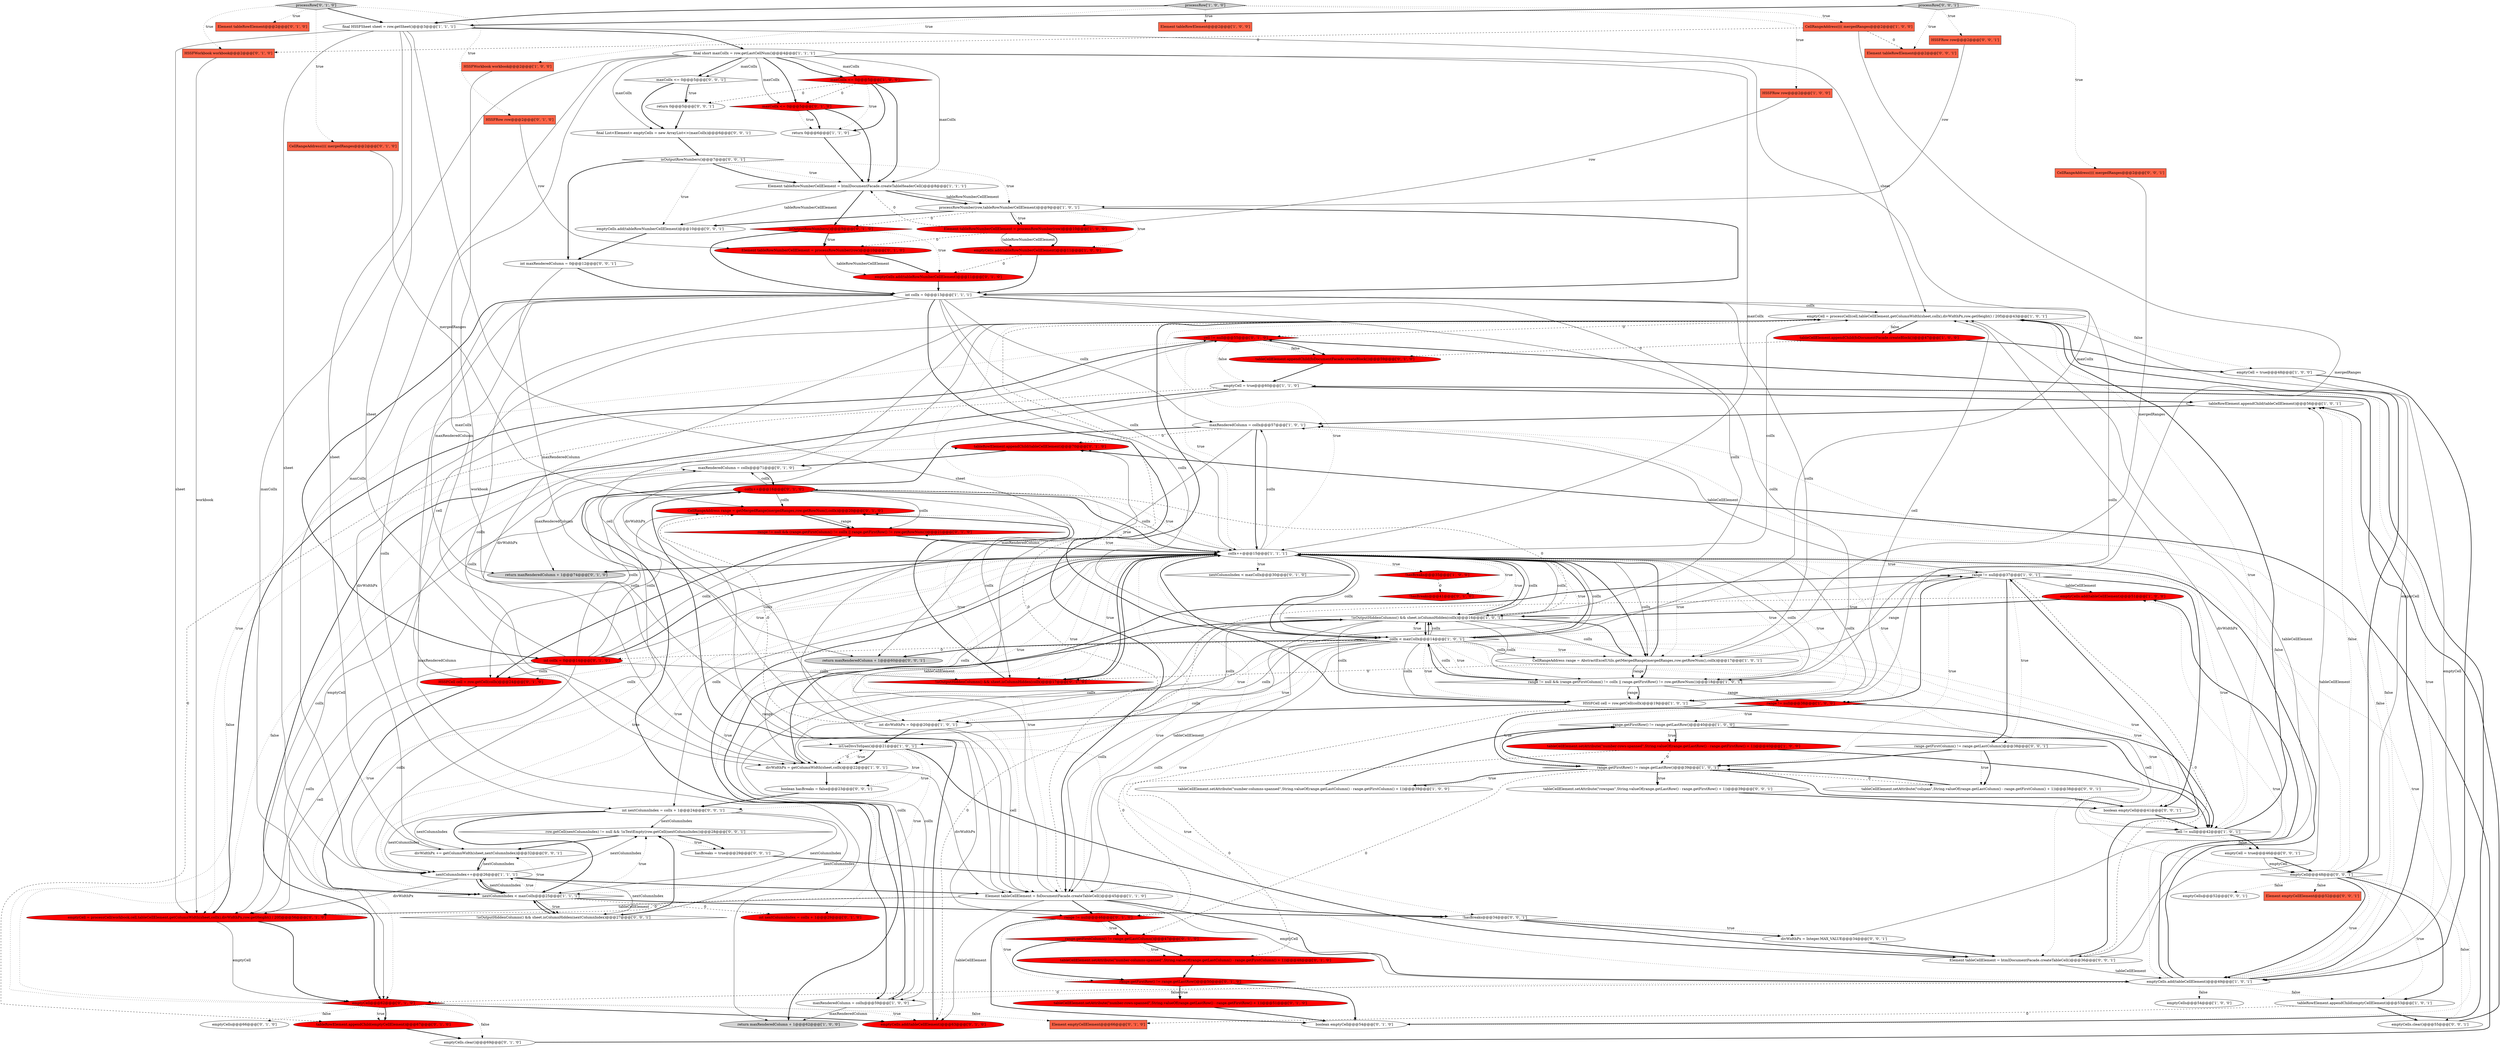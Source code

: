 digraph {
27 [style = filled, label = "return 0@@@6@@@['1', '1', '0']", fillcolor = white, shape = ellipse image = "AAA0AAABBB1BBB"];
33 [style = filled, label = "final short maxColIx = row.getLastCellNum()@@@4@@@['1', '1', '1']", fillcolor = white, shape = ellipse image = "AAA0AAABBB1BBB"];
81 [style = filled, label = "cell != null@@@55@@@['0', '1', '0']", fillcolor = red, shape = diamond image = "AAA1AAABBB2BBB"];
99 [style = filled, label = "tableCellElement.setAttribute(\"rowspan\",String.valueOf(range.getLastRow() - range.getFirstRow() + 1))@@@39@@@['0', '0', '1']", fillcolor = white, shape = ellipse image = "AAA0AAABBB3BBB"];
0 [style = filled, label = "emptyCell = processCell(cell,tableCellElement,getColumnWidth(sheet,colIx),divWidthPx,row.getHeight() / 20f)@@@43@@@['1', '0', '1']", fillcolor = white, shape = ellipse image = "AAA0AAABBB1BBB"];
20 [style = filled, label = "isUseDivsToSpan()@@@21@@@['1', '0', '1']", fillcolor = white, shape = diamond image = "AAA0AAABBB1BBB"];
26 [style = filled, label = "colIx < maxColIx@@@14@@@['1', '0', '1']", fillcolor = white, shape = diamond image = "AAA0AAABBB1BBB"];
31 [style = filled, label = "range.getFirstRow() != range.getLastRow()@@@40@@@['1', '0', '0']", fillcolor = white, shape = diamond image = "AAA0AAABBB1BBB"];
67 [style = filled, label = "range.getFirstRow() != range.getLastRow()@@@50@@@['0', '1', '0']", fillcolor = red, shape = diamond image = "AAA1AAABBB2BBB"];
4 [style = filled, label = "HSSFWorkbook workbook@@@2@@@['1', '0', '0']", fillcolor = tomato, shape = box image = "AAA0AAABBB1BBB"];
15 [style = filled, label = "HSSFRow row@@@2@@@['1', '0', '0']", fillcolor = tomato, shape = box image = "AAA0AAABBB1BBB"];
69 [style = filled, label = "range != null@@@46@@@['0', '1', '0']", fillcolor = red, shape = diamond image = "AAA1AAABBB2BBB"];
75 [style = filled, label = "boolean emptyCell@@@54@@@['0', '1', '0']", fillcolor = white, shape = ellipse image = "AAA0AAABBB2BBB"];
5 [style = filled, label = "emptyCells.add(tableCellElement)@@@49@@@['1', '0', '1']", fillcolor = white, shape = ellipse image = "AAA0AAABBB1BBB"];
52 [style = filled, label = "CellRangeAddress range = getMergedRange(mergedRanges,row.getRowNum(),colIx)@@@20@@@['0', '1', '0']", fillcolor = red, shape = ellipse image = "AAA1AAABBB2BBB"];
70 [style = filled, label = "tableCellElement.appendChild(foDocumentFacade.createBlock())@@@59@@@['0', '1', '0']", fillcolor = red, shape = ellipse image = "AAA1AAABBB2BBB"];
96 [style = filled, label = "row.getCell(nextColumnIndex) != null && !isTextEmpty(row.getCell(nextColumnIndex))@@@28@@@['0', '0', '1']", fillcolor = white, shape = diamond image = "AAA0AAABBB3BBB"];
94 [style = filled, label = "isOutputRowNumbers()@@@7@@@['0', '0', '1']", fillcolor = white, shape = diamond image = "AAA0AAABBB3BBB"];
110 [style = filled, label = "divWidthPx = Integer.MAX_VALUE@@@34@@@['0', '0', '1']", fillcolor = white, shape = ellipse image = "AAA0AAABBB3BBB"];
44 [style = filled, label = "tableCellElement.setAttribute(\"number-rows-spanned\",String.valueOf(range.getLastRow() - range.getFirstRow() + 1))@@@40@@@['1', '0', '0']", fillcolor = red, shape = ellipse image = "AAA1AAABBB1BBB"];
61 [style = filled, label = "maxRenderedColumn = colIx@@@71@@@['0', '1', '0']", fillcolor = white, shape = ellipse image = "AAA0AAABBB2BBB"];
84 [style = filled, label = "processRow['0', '0', '1']", fillcolor = lightgray, shape = diamond image = "AAA0AAABBB3BBB"];
74 [style = filled, label = "range.getFirstColumn() != range.getLastColumn()@@@47@@@['0', '1', '0']", fillcolor = red, shape = diamond image = "AAA1AAABBB2BBB"];
72 [style = filled, label = "tableRowElement.appendChild(tableCellElement)@@@70@@@['0', '1', '0']", fillcolor = red, shape = ellipse image = "AAA1AAABBB2BBB"];
42 [style = filled, label = "return maxRenderedColumn + 1@@@62@@@['1', '0', '0']", fillcolor = lightgray, shape = ellipse image = "AAA0AAABBB1BBB"];
12 [style = filled, label = "!hasBreaks@@@35@@@['1', '0', '0']", fillcolor = red, shape = diamond image = "AAA1AAABBB1BBB"];
40 [style = filled, label = "maxColIx <= 0@@@5@@@['1', '0', '0']", fillcolor = red, shape = diamond image = "AAA1AAABBB1BBB"];
100 [style = filled, label = "HSSFRow row@@@2@@@['0', '0', '1']", fillcolor = tomato, shape = box image = "AAA0AAABBB3BBB"];
10 [style = filled, label = "processRow['1', '0', '0']", fillcolor = lightgray, shape = diamond image = "AAA0AAABBB1BBB"];
109 [style = filled, label = "int nextColumnIndex = colIx + 1@@@24@@@['0', '0', '1']", fillcolor = white, shape = ellipse image = "AAA0AAABBB3BBB"];
58 [style = filled, label = "isOutputRowNumbers()@@@9@@@['0', '1', '0']", fillcolor = red, shape = diamond image = "AAA1AAABBB2BBB"];
36 [style = filled, label = "maxRenderedColumn = colIx@@@57@@@['1', '0', '1']", fillcolor = white, shape = ellipse image = "AAA0AAABBB1BBB"];
82 [style = filled, label = "hasBreaks = true@@@29@@@['0', '0', '1']", fillcolor = white, shape = ellipse image = "AAA0AAABBB3BBB"];
2 [style = filled, label = "HSSFCell cell = row.getCell(colIx)@@@19@@@['1', '0', '1']", fillcolor = white, shape = ellipse image = "AAA0AAABBB1BBB"];
63 [style = filled, label = "CellRangeAddress(((( mergedRanges@@@2@@@['0', '1', '0']", fillcolor = tomato, shape = box image = "AAA0AAABBB2BBB"];
3 [style = filled, label = "CellRangeAddress range = AbstractExcelUtils.getMergedRange(mergedRanges,row.getRowNum(),colIx)@@@17@@@['1', '0', '1']", fillcolor = white, shape = ellipse image = "AAA0AAABBB1BBB"];
29 [style = filled, label = "tableCellElement.setAttribute(\"number-columns-spanned\",String.valueOf(range.getLastColumn() - range.getFirstColumn() + 1))@@@39@@@['1', '0', '0']", fillcolor = white, shape = ellipse image = "AAA0AAABBB1BBB"];
85 [style = filled, label = "range.getFirstColumn() != range.getLastColumn()@@@38@@@['0', '0', '1']", fillcolor = white, shape = diamond image = "AAA0AAABBB3BBB"];
77 [style = filled, label = "HSSFWorkbook workbook@@@2@@@['0', '1', '0']", fillcolor = tomato, shape = box image = "AAA1AAABBB2BBB"];
80 [style = filled, label = "emptyCells.add(tableCellElement)@@@63@@@['0', '1', '0']", fillcolor = red, shape = ellipse image = "AAA1AAABBB2BBB"];
48 [style = filled, label = "tableCellElement.setAttribute(\"number-rows-spanned\",String.valueOf(range.getLastRow() - range.getFirstRow() + 1))@@@51@@@['0', '1', '0']", fillcolor = red, shape = ellipse image = "AAA1AAABBB2BBB"];
89 [style = filled, label = "!isOutputHiddenColumns() && sheet.isColumnHidden(nextColumnIndex)@@@27@@@['0', '0', '1']", fillcolor = white, shape = diamond image = "AAA0AAABBB3BBB"];
103 [style = filled, label = "emptyCells.add(tableRowNumberCellElement)@@@10@@@['0', '0', '1']", fillcolor = white, shape = ellipse image = "AAA0AAABBB3BBB"];
108 [style = filled, label = "tableCellElement.setAttribute(\"colspan\",String.valueOf(range.getLastColumn() - range.getFirstColumn() + 1))@@@38@@@['0', '0', '1']", fillcolor = white, shape = ellipse image = "AAA0AAABBB3BBB"];
24 [style = filled, label = "CellRangeAddress(((( mergedRanges@@@2@@@['1', '0', '0']", fillcolor = tomato, shape = box image = "AAA1AAABBB1BBB"];
21 [style = filled, label = "tableRowElement.appendChild(tableCellElement)@@@56@@@['1', '0', '1']", fillcolor = white, shape = ellipse image = "AAA0AAABBB1BBB"];
50 [style = filled, label = "tableRowElement.appendChild(emptyCellElement)@@@67@@@['0', '1', '0']", fillcolor = red, shape = ellipse image = "AAA1AAABBB2BBB"];
56 [style = filled, label = "maxColIx <= 0@@@5@@@['0', '1', '0']", fillcolor = red, shape = diamond image = "AAA1AAABBB2BBB"];
60 [style = filled, label = "emptyCell = processCell(workbook,cell,tableCellElement,getColumnWidth(sheet,colIx),divWidthPx,row.getHeight() / 20f)@@@56@@@['0', '1', '0']", fillcolor = red, shape = ellipse image = "AAA1AAABBB2BBB"];
23 [style = filled, label = "Element tableCellElement = foDocumentFacade.createTableCell()@@@45@@@['1', '1', '0']", fillcolor = white, shape = ellipse image = "AAA0AAABBB1BBB"];
66 [style = filled, label = "int nextColumnIndex = colIx + 1@@@29@@@['0', '1', '0']", fillcolor = red, shape = ellipse image = "AAA1AAABBB2BBB"];
88 [style = filled, label = "emptyCell = true@@@46@@@['0', '0', '1']", fillcolor = white, shape = ellipse image = "AAA0AAABBB3BBB"];
92 [style = filled, label = "emptyCells.clear()@@@55@@@['0', '0', '1']", fillcolor = white, shape = ellipse image = "AAA0AAABBB3BBB"];
41 [style = filled, label = "nextColumnIndex++@@@26@@@['1', '1', '1']", fillcolor = white, shape = ellipse image = "AAA0AAABBB1BBB"];
39 [style = filled, label = "emptyCell = true@@@60@@@['1', '1', '0']", fillcolor = white, shape = ellipse image = "AAA0AAABBB1BBB"];
17 [style = filled, label = "final HSSFSheet sheet = row.getSheet()@@@3@@@['1', '1', '1']", fillcolor = white, shape = ellipse image = "AAA0AAABBB1BBB"];
95 [style = filled, label = "boolean hasBreaks = false@@@23@@@['0', '0', '1']", fillcolor = white, shape = ellipse image = "AAA0AAABBB3BBB"];
101 [style = filled, label = "int maxRenderedColumn = 0@@@12@@@['0', '0', '1']", fillcolor = white, shape = ellipse image = "AAA0AAABBB3BBB"];
47 [style = filled, label = "emptyCells@@@66@@@['0', '1', '0']", fillcolor = white, shape = ellipse image = "AAA0AAABBB2BBB"];
51 [style = filled, label = "emptyCells.add(tableRowNumberCellElement)@@@11@@@['0', '1', '0']", fillcolor = red, shape = ellipse image = "AAA1AAABBB2BBB"];
1 [style = filled, label = "emptyCells@@@54@@@['1', '0', '0']", fillcolor = white, shape = ellipse image = "AAA0AAABBB1BBB"];
32 [style = filled, label = "colIx++@@@15@@@['1', '1', '1']", fillcolor = white, shape = ellipse image = "AAA0AAABBB1BBB"];
19 [style = filled, label = "maxRenderedColumn = colIx@@@59@@@['1', '0', '0']", fillcolor = white, shape = ellipse image = "AAA0AAABBB1BBB"];
86 [style = filled, label = "divWidthPx += getColumnWidth(sheet,nextColumnIndex)@@@32@@@['0', '0', '1']", fillcolor = white, shape = ellipse image = "AAA0AAABBB3BBB"];
30 [style = filled, label = "tableCellElement.appendChild(foDocumentFacade.createBlock())@@@47@@@['1', '0', '0']", fillcolor = red, shape = ellipse image = "AAA1AAABBB1BBB"];
79 [style = filled, label = "int colIx = 0@@@14@@@['0', '1', '0']", fillcolor = red, shape = ellipse image = "AAA1AAABBB2BBB"];
65 [style = filled, label = "Element emptyCellElement@@@66@@@['0', '1', '0']", fillcolor = tomato, shape = box image = "AAA1AAABBB2BBB"];
16 [style = filled, label = "int divWidthPx = 0@@@20@@@['1', '0', '1']", fillcolor = white, shape = ellipse image = "AAA0AAABBB1BBB"];
91 [style = filled, label = "maxColIx <= 0@@@5@@@['0', '0', '1']", fillcolor = white, shape = diamond image = "AAA0AAABBB3BBB"];
22 [style = filled, label = "range != null@@@38@@@['1', '0', '0']", fillcolor = red, shape = diamond image = "AAA1AAABBB1BBB"];
43 [style = filled, label = "processRowNumber(row,tableRowNumberCellElement)@@@9@@@['1', '0', '1']", fillcolor = white, shape = ellipse image = "AAA0AAABBB1BBB"];
62 [style = filled, label = "nextColumnIndex < maxColIx@@@30@@@['0', '1', '0']", fillcolor = white, shape = diamond image = "AAA0AAABBB2BBB"];
49 [style = filled, label = "!hasBreaks@@@41@@@['0', '1', '0']", fillcolor = red, shape = diamond image = "AAA1AAABBB2BBB"];
38 [style = filled, label = "!isOutputHiddenColumns() && sheet.isColumnHidden(colIx)@@@16@@@['1', '0', '1']", fillcolor = white, shape = diamond image = "AAA0AAABBB1BBB"];
14 [style = filled, label = "Element tableRowElement@@@2@@@['1', '0', '0']", fillcolor = tomato, shape = box image = "AAA0AAABBB1BBB"];
73 [style = filled, label = "!isOutputHiddenColumns() && sheet.isColumnHidden(colIx)@@@17@@@['0', '1', '0']", fillcolor = red, shape = diamond image = "AAA1AAABBB2BBB"];
11 [style = filled, label = "tableRowElement.appendChild(emptyCellElement)@@@53@@@['1', '0', '1']", fillcolor = white, shape = ellipse image = "AAA0AAABBB1BBB"];
106 [style = filled, label = "Element tableCellElement = htmlDocumentFacade.createTableCell()@@@36@@@['0', '0', '1']", fillcolor = white, shape = ellipse image = "AAA0AAABBB3BBB"];
98 [style = filled, label = "final List<Element> emptyCells = new ArrayList<>(maxColIx)@@@6@@@['0', '0', '1']", fillcolor = white, shape = ellipse image = "AAA0AAABBB3BBB"];
7 [style = filled, label = "divWidthPx = getColumnWidth(sheet,colIx)@@@22@@@['1', '0', '1']", fillcolor = white, shape = ellipse image = "AAA0AAABBB1BBB"];
9 [style = filled, label = "emptyCell = true@@@48@@@['1', '0', '0']", fillcolor = white, shape = ellipse image = "AAA0AAABBB1BBB"];
102 [style = filled, label = "Element tableRowElement@@@2@@@['0', '0', '1']", fillcolor = tomato, shape = box image = "AAA0AAABBB3BBB"];
37 [style = filled, label = "range.getFirstRow() != range.getLastRow()@@@39@@@['1', '0', '1']", fillcolor = white, shape = diamond image = "AAA0AAABBB1BBB"];
107 [style = filled, label = "return maxRenderedColumn + 1@@@60@@@['0', '0', '1']", fillcolor = lightgray, shape = ellipse image = "AAA0AAABBB3BBB"];
13 [style = filled, label = "cell != null@@@42@@@['1', '0', '1']", fillcolor = white, shape = diamond image = "AAA0AAABBB1BBB"];
59 [style = filled, label = "Element tableRowElement@@@2@@@['0', '1', '0']", fillcolor = tomato, shape = box image = "AAA0AAABBB2BBB"];
68 [style = filled, label = "return maxRenderedColumn + 1@@@74@@@['0', '1', '0']", fillcolor = lightgray, shape = ellipse image = "AAA0AAABBB2BBB"];
55 [style = filled, label = "Element tableRowNumberCellElement = processRowNumber(row)@@@10@@@['0', '1', '0']", fillcolor = red, shape = ellipse image = "AAA1AAABBB2BBB"];
64 [style = filled, label = "HSSFCell cell = row.getCell(colIx)@@@24@@@['0', '1', '0']", fillcolor = red, shape = ellipse image = "AAA1AAABBB2BBB"];
35 [style = filled, label = "int colIx = 0@@@13@@@['1', '1', '1']", fillcolor = white, shape = ellipse image = "AAA0AAABBB1BBB"];
6 [style = filled, label = "range != null && (range.getFirstColumn() != colIx || range.getFirstRow() != row.getRowNum())@@@18@@@['1', '0', '1']", fillcolor = white, shape = diamond image = "AAA0AAABBB1BBB"];
78 [style = filled, label = "colIx++@@@16@@@['0', '1', '0']", fillcolor = red, shape = ellipse image = "AAA1AAABBB2BBB"];
90 [style = filled, label = "boolean emptyCell@@@41@@@['0', '0', '1']", fillcolor = white, shape = ellipse image = "AAA0AAABBB3BBB"];
8 [style = filled, label = "nextColumnIndex < maxColIx@@@25@@@['1', '1', '1']", fillcolor = white, shape = diamond image = "AAA0AAABBB1BBB"];
71 [style = filled, label = "range != null && (range.getFirstColumn() != colIx || range.getFirstRow() != row.getRowNum())@@@21@@@['0', '1', '0']", fillcolor = red, shape = diamond image = "AAA1AAABBB2BBB"];
53 [style = filled, label = "emptyCell@@@62@@@['0', '1', '0']", fillcolor = red, shape = diamond image = "AAA1AAABBB2BBB"];
46 [style = filled, label = "tableCellElement.setAttribute(\"number-columns-spanned\",String.valueOf(range.getLastColumn() - range.getFirstColumn() + 1))@@@48@@@['0', '1', '0']", fillcolor = red, shape = ellipse image = "AAA1AAABBB2BBB"];
76 [style = filled, label = "emptyCells.clear()@@@69@@@['0', '1', '0']", fillcolor = white, shape = ellipse image = "AAA0AAABBB2BBB"];
34 [style = filled, label = "emptyCells.add(tableCellElement)@@@51@@@['1', '0', '0']", fillcolor = red, shape = ellipse image = "AAA1AAABBB1BBB"];
57 [style = filled, label = "processRow['0', '1', '0']", fillcolor = lightgray, shape = diamond image = "AAA0AAABBB2BBB"];
18 [style = filled, label = "emptyCells.add(tableRowNumberCellElement)@@@11@@@['1', '0', '0']", fillcolor = red, shape = ellipse image = "AAA1AAABBB1BBB"];
54 [style = filled, label = "HSSFRow row@@@2@@@['0', '1', '0']", fillcolor = tomato, shape = box image = "AAA0AAABBB2BBB"];
83 [style = filled, label = "!hasBreaks@@@34@@@['0', '0', '1']", fillcolor = white, shape = diamond image = "AAA0AAABBB3BBB"];
104 [style = filled, label = "Element emptyCellElement@@@52@@@['0', '0', '1']", fillcolor = tomato, shape = box image = "AAA0AAABBB3BBB"];
28 [style = filled, label = "Element tableRowNumberCellElement = processRowNumber(row)@@@10@@@['1', '0', '0']", fillcolor = red, shape = ellipse image = "AAA1AAABBB1BBB"];
105 [style = filled, label = "return 0@@@5@@@['0', '0', '1']", fillcolor = white, shape = ellipse image = "AAA0AAABBB3BBB"];
25 [style = filled, label = "range != null@@@37@@@['1', '0', '1']", fillcolor = white, shape = diamond image = "AAA0AAABBB1BBB"];
93 [style = filled, label = "CellRangeAddress(((( mergedRanges@@@2@@@['0', '0', '1']", fillcolor = tomato, shape = box image = "AAA0AAABBB3BBB"];
97 [style = filled, label = "emptyCells@@@52@@@['0', '0', '1']", fillcolor = white, shape = ellipse image = "AAA0AAABBB3BBB"];
45 [style = filled, label = "Element tableRowNumberCellElement = htmlDocumentFacade.createTableHeaderCell()@@@8@@@['1', '1', '1']", fillcolor = white, shape = ellipse image = "AAA0AAABBB1BBB"];
87 [style = filled, label = "emptyCell@@@48@@@['0', '0', '1']", fillcolor = white, shape = diamond image = "AAA0AAABBB3BBB"];
0->30 [style = bold, label=""];
25->22 [style = bold, label=""];
87->36 [style = dotted, label="false"];
23->0 [style = dashed, label="0"];
23->60 [style = solid, label="tableCellElement"];
78->52 [style = solid, label="colIx"];
85->108 [style = bold, label=""];
25->85 [style = dotted, label="true"];
32->71 [style = dotted, label="true"];
55->51 [style = bold, label=""];
7->20 [style = dashed, label="0"];
26->6 [style = solid, label="colIx"];
35->2 [style = solid, label="colIx"];
79->32 [style = bold, label=""];
37->108 [style = dashed, label="0"];
0->30 [style = dotted, label="false"];
23->5 [style = solid, label="emptyCell"];
90->13 [style = bold, label=""];
32->3 [style = dotted, label="true"];
33->56 [style = bold, label=""];
58->51 [style = dotted, label="true"];
35->3 [style = solid, label="colIx"];
32->13 [style = dotted, label="true"];
77->60 [style = solid, label="workbook"];
10->4 [style = dotted, label="true"];
26->16 [style = solid, label="colIx"];
31->44 [style = dotted, label="true"];
32->3 [style = solid, label="colIx"];
32->38 [style = solid, label="colIx"];
2->16 [style = bold, label=""];
35->36 [style = solid, label="colIx"];
61->68 [style = solid, label="maxRenderedColumn"];
57->54 [style = dotted, label="true"];
5->39 [style = bold, label=""];
32->68 [style = bold, label=""];
94->101 [style = bold, label=""];
32->49 [style = dotted, label="true"];
38->23 [style = solid, label="colIx"];
89->96 [style = bold, label=""];
2->13 [style = solid, label="cell"];
48->75 [style = bold, label=""];
17->86 [style = solid, label="sheet"];
57->63 [style = dotted, label="true"];
51->35 [style = bold, label=""];
32->12 [style = dotted, label="true"];
32->26 [style = bold, label=""];
44->37 [style = dashed, label="0"];
6->2 [style = bold, label=""];
32->66 [style = dotted, label="true"];
87->11 [style = dotted, label="true"];
45->43 [style = solid, label="tableRowNumberCellElement"];
22->69 [style = dashed, label="0"];
26->32 [style = dotted, label="true"];
79->61 [style = solid, label="colIx"];
26->6 [style = dotted, label="true"];
37->99 [style = bold, label=""];
19->38 [style = bold, label=""];
43->103 [style = bold, label=""];
81->39 [style = dotted, label="false"];
32->73 [style = bold, label=""];
41->96 [style = solid, label="nextColumnIndex"];
86->41 [style = bold, label=""];
33->8 [style = solid, label="maxColIx"];
32->6 [style = dotted, label="true"];
100->43 [style = solid, label="row"];
32->20 [style = dotted, label="true"];
3->6 [style = bold, label=""];
69->75 [style = bold, label=""];
32->53 [style = dotted, label="true"];
9->5 [style = solid, label="emptyCell"];
20->7 [style = dotted, label="true"];
38->3 [style = bold, label=""];
38->78 [style = dashed, label="0"];
110->0 [style = solid, label="divWidthPx"];
36->72 [style = dashed, label="0"];
45->58 [style = bold, label=""];
39->21 [style = bold, label=""];
87->92 [style = dotted, label="false"];
26->38 [style = solid, label="colIx"];
53->80 [style = bold, label=""];
26->38 [style = dotted, label="true"];
32->2 [style = solid, label="colIx"];
31->44 [style = bold, label=""];
40->27 [style = bold, label=""];
8->89 [style = dotted, label="true"];
91->105 [style = dotted, label="true"];
32->38 [style = dotted, label="true"];
75->81 [style = bold, label=""];
40->27 [style = dotted, label="true"];
96->82 [style = dotted, label="true"];
36->19 [style = bold, label=""];
36->107 [style = solid, label="maxRenderedColumn"];
20->106 [style = bold, label=""];
32->41 [style = dotted, label="true"];
35->68 [style = solid, label="maxRenderedColumn"];
53->65 [style = dotted, label="false"];
8->66 [style = dashed, label="0"];
81->60 [style = bold, label=""];
5->53 [style = dashed, label="0"];
78->73 [style = solid, label="colIx"];
78->32 [style = bold, label=""];
87->5 [style = bold, label=""];
53->47 [style = dotted, label="false"];
15->28 [style = solid, label="row"];
32->16 [style = dotted, label="true"];
34->80 [style = dashed, label="0"];
109->96 [style = solid, label="nextColumnIndex"];
52->71 [style = bold, label=""];
20->109 [style = dotted, label="true"];
28->45 [style = dashed, label="0"];
84->102 [style = dotted, label="true"];
32->0 [style = dotted, label="true"];
8->89 [style = bold, label=""];
64->8 [style = bold, label=""];
24->102 [style = dashed, label="0"];
26->87 [style = dotted, label="true"];
33->7 [style = solid, label="maxColIx"];
26->79 [style = dashed, label="0"];
78->61 [style = solid, label="colIx"];
85->37 [style = bold, label=""];
35->109 [style = solid, label="colIx"];
32->7 [style = solid, label="colIx"];
109->41 [style = solid, label="nextColumnIndex"];
25->34 [style = solid, label="tableCellElement"];
106->21 [style = solid, label="tableCellElement"];
26->19 [style = solid, label="colIx"];
21->36 [style = bold, label=""];
71->64 [style = bold, label=""];
11->92 [style = bold, label=""];
91->98 [style = bold, label=""];
27->45 [style = bold, label=""];
63->52 [style = solid, label="mergedRanges"];
81->60 [style = dotted, label="true"];
33->26 [style = solid, label="maxColIx"];
32->3 [style = bold, label=""];
22->13 [style = bold, label=""];
106->0 [style = solid, label="tableCellElement"];
28->18 [style = bold, label=""];
26->32 [style = bold, label=""];
37->29 [style = bold, label=""];
26->20 [style = dotted, label="true"];
32->5 [style = dotted, label="true"];
7->23 [style = solid, label="divWidthPx"];
95->109 [style = bold, label=""];
70->39 [style = bold, label=""];
5->34 [style = dotted, label="true"];
26->90 [style = dotted, label="true"];
72->61 [style = bold, label=""];
52->71 [style = solid, label="range"];
10->24 [style = dotted, label="true"];
17->0 [style = solid, label="sheet"];
87->104 [style = dotted, label="false"];
60->53 [style = solid, label="emptyCell"];
20->7 [style = bold, label=""];
32->42 [style = bold, label=""];
73->52 [style = bold, label=""];
7->95 [style = bold, label=""];
6->26 [style = bold, label=""];
16->52 [style = dashed, label="0"];
33->45 [style = solid, label="maxColIx"];
23->5 [style = bold, label=""];
87->11 [style = bold, label=""];
30->9 [style = bold, label=""];
40->105 [style = dashed, label="0"];
83->106 [style = bold, label=""];
33->40 [style = solid, label="maxColIx"];
37->99 [style = dotted, label="true"];
79->71 [style = solid, label="colIx"];
82->83 [style = bold, label=""];
30->70 [style = dashed, label="0"];
56->45 [style = bold, label=""];
6->2 [style = solid, label="range"];
38->7 [style = solid, label="colIx"];
94->103 [style = dotted, label="true"];
5->39 [style = dotted, label="true"];
88->87 [style = bold, label=""];
109->8 [style = bold, label=""];
8->86 [style = dotted, label="true"];
69->67 [style = dotted, label="true"];
54->55 [style = solid, label="row"];
25->85 [style = bold, label=""];
32->23 [style = dotted, label="true"];
13->88 [style = dotted, label="false"];
20->8 [style = dotted, label="true"];
85->108 [style = dotted, label="true"];
5->21 [style = dotted, label="false"];
40->56 [style = dashed, label="0"];
17->33 [style = bold, label=""];
32->62 [style = dotted, label="true"];
10->14 [style = dotted, label="true"];
79->73 [style = solid, label="colIx"];
79->78 [style = solid, label="colIx"];
33->40 [style = bold, label=""];
106->25 [style = bold, label=""];
35->6 [style = solid, label="colIx"];
109->8 [style = solid, label="nextColumnIndex"];
0->81 [style = dashed, label="0"];
23->69 [style = bold, label=""];
53->61 [style = dotted, label="false"];
44->13 [style = bold, label=""];
6->22 [style = solid, label="range"];
40->45 [style = bold, label=""];
92->21 [style = bold, label=""];
43->58 [style = dashed, label="0"];
22->31 [style = dotted, label="true"];
56->27 [style = dotted, label="true"];
23->72 [style = solid, label="tableCellElement"];
33->98 [style = solid, label="maxColIx"];
41->89 [style = solid, label="nextColumnIndex"];
41->8 [style = bold, label=""];
56->27 [style = bold, label=""];
5->11 [style = dotted, label="false"];
4->23 [style = solid, label="workbook"];
10->17 [style = bold, label=""];
33->91 [style = bold, label=""];
38->2 [style = solid, label="colIx"];
35->7 [style = solid, label="colIx"];
38->3 [style = solid, label="colIx"];
35->26 [style = solid, label="colIx"];
74->67 [style = bold, label=""];
91->105 [style = bold, label=""];
26->23 [style = solid, label="colIx"];
45->43 [style = bold, label=""];
17->41 [style = solid, label="sheet"];
43->35 [style = bold, label=""];
33->41 [style = solid, label="maxColIx"];
89->8 [style = bold, label=""];
25->106 [style = dashed, label="0"];
26->7 [style = solid, label="colIx"];
13->88 [style = bold, label=""];
35->79 [style = bold, label=""];
38->26 [style = bold, label=""];
2->32 [style = bold, label=""];
94->45 [style = dotted, label="true"];
16->0 [style = solid, label="cell"];
32->109 [style = solid, label="colIx"];
45->103 [style = solid, label="tableRowNumberCellElement"];
3->6 [style = solid, label="range"];
38->6 [style = solid, label="colIx"];
26->2 [style = solid, label="colIx"];
78->64 [style = solid, label="colIx"];
78->71 [style = solid, label="colIx"];
32->2 [style = dotted, label="true"];
80->78 [style = bold, label=""];
58->35 [style = bold, label=""];
35->32 [style = solid, label="colIx"];
109->89 [style = solid, label="nextColumnIndex"];
32->69 [style = dotted, label="true"];
87->21 [style = dotted, label="false"];
8->83 [style = bold, label=""];
79->32 [style = solid, label="colIx"];
33->56 [style = solid, label="maxColIx"];
79->64 [style = solid, label="colIx"];
26->3 [style = solid, label="colIx"];
0->23 [style = bold, label=""];
71->32 [style = bold, label=""];
24->6 [style = solid, label="mergedRanges"];
43->28 [style = dotted, label="true"];
32->75 [style = dotted, label="true"];
32->81 [style = dotted, label="true"];
41->60 [style = solid, label="divWidthPx"];
38->16 [style = solid, label="colIx"];
25->90 [style = bold, label=""];
58->55 [style = dotted, label="true"];
16->20 [style = bold, label=""];
87->97 [style = dotted, label="false"];
28->55 [style = dashed, label="0"];
69->74 [style = bold, label=""];
93->3 [style = solid, label="mergedRanges"];
53->80 [style = dotted, label="true"];
86->0 [style = solid, label="divWidthPx"];
96->86 [style = bold, label=""];
22->37 [style = dotted, label="true"];
24->77 [style = dashed, label="0"];
94->45 [style = bold, label=""];
26->106 [style = dotted, label="true"];
39->53 [style = bold, label=""];
79->52 [style = solid, label="colIx"];
88->87 [style = solid, label="emptyCell"];
53->50 [style = bold, label=""];
0->9 [style = dotted, label="false"];
7->0 [style = solid, label="divWidthPx"];
74->46 [style = bold, label=""];
8->96 [style = dotted, label="true"];
46->67 [style = bold, label=""];
79->41 [style = solid, label="colIx"];
32->78 [style = dotted, label="true"];
32->6 [style = solid, label="colIx"];
32->0 [style = solid, label="colIx"];
32->26 [style = solid, label="colIx"];
81->70 [style = dotted, label="false"];
44->46 [style = dashed, label="0"];
32->52 [style = dotted, label="true"];
35->26 [style = bold, label=""];
108->37 [style = bold, label=""];
25->37 [style = dotted, label="true"];
43->18 [style = dotted, label="true"];
26->25 [style = dotted, label="true"];
29->31 [style = bold, label=""];
0->87 [style = bold, label=""];
3->73 [style = dashed, label="0"];
36->32 [style = bold, label=""];
35->38 [style = solid, label="colIx"];
35->0 [style = solid, label="colIx"];
58->55 [style = bold, label=""];
43->28 [style = bold, label=""];
26->38 [style = bold, label=""];
55->51 [style = solid, label="tableRowNumberCellElement"];
64->81 [style = solid, label="cell"];
84->100 [style = dotted, label="true"];
84->93 [style = dotted, label="true"];
3->32 [style = bold, label=""];
22->37 [style = bold, label=""];
67->48 [style = bold, label=""];
60->53 [style = bold, label=""];
20->83 [style = dotted, label="true"];
79->60 [style = solid, label="colIx"];
78->60 [style = solid, label="colIx"];
26->13 [style = dotted, label="true"];
41->86 [style = solid, label="nextColumnIndex"];
5->34 [style = bold, label=""];
33->32 [style = solid, label="maxColIx"];
69->74 [style = dotted, label="true"];
32->25 [style = dotted, label="true"];
32->8 [style = dotted, label="true"];
98->94 [style = bold, label=""];
37->31 [style = bold, label=""];
106->5 [style = solid, label="tableCellElement"];
83->110 [style = dotted, label="true"];
35->42 [style = solid, label="maxRenderedColumn"];
18->35 [style = bold, label=""];
9->5 [style = bold, label=""];
39->50 [style = dashed, label="0"];
26->16 [style = dotted, label="true"];
26->2 [style = dotted, label="true"];
26->107 [style = bold, label=""];
101->35 [style = bold, label=""];
67->48 [style = dotted, label="true"];
16->0 [style = solid, label="divWidthPx"];
20->95 [style = dotted, label="true"];
84->17 [style = bold, label=""];
52->69 [style = solid, label="range"];
5->1 [style = dotted, label="false"];
39->53 [style = solid, label="emptyCell"];
26->3 [style = dotted, label="true"];
38->32 [style = bold, label=""];
23->60 [style = dashed, label="0"];
13->0 [style = dotted, label="true"];
37->90 [style = bold, label=""];
96->82 [style = bold, label=""];
94->43 [style = dotted, label="true"];
34->38 [style = bold, label=""];
19->42 [style = solid, label="maxRenderedColumn"];
26->32 [style = solid, label="colIx"];
53->76 [style = dotted, label="false"];
105->98 [style = bold, label=""];
13->0 [style = bold, label=""];
18->51 [style = dashed, label="0"];
57->17 [style = bold, label=""];
67->75 [style = bold, label=""];
8->41 [style = bold, label=""];
61->78 [style = bold, label=""];
57->77 [style = dotted, label="true"];
31->13 [style = bold, label=""];
87->5 [style = dotted, label="true"];
74->46 [style = dotted, label="true"];
3->25 [style = solid, label="range"];
53->50 [style = dotted, label="true"];
2->0 [style = solid, label="cell"];
0->87 [style = solid, label="emptyCell"];
8->41 [style = dotted, label="true"];
73->32 [style = bold, label=""];
17->7 [style = solid, label="sheet"];
37->74 [style = dashed, label="0"];
17->23 [style = solid, label="sheet"];
5->32 [style = bold, label=""];
64->60 [style = solid, label="cell"];
11->65 [style = dashed, label="0"];
101->107 [style = solid, label="maxRenderedColumn"];
109->86 [style = solid, label="nextColumnIndex"];
53->72 [style = dotted, label="false"];
78->41 [style = solid, label="colIx"];
0->23 [style = dotted, label="true"];
99->90 [style = bold, label=""];
83->110 [style = bold, label=""];
25->23 [style = solid, label="tableCellElement"];
17->60 [style = solid, label="sheet"];
32->22 [style = dotted, label="true"];
32->73 [style = dotted, label="true"];
5->19 [style = dotted, label="false"];
41->8 [style = solid, label="nextColumnIndex"];
32->64 [style = dotted, label="true"];
110->106 [style = bold, label=""];
5->36 [style = dotted, label="false"];
32->36 [style = solid, label="colIx"];
57->59 [style = dotted, label="true"];
37->29 [style = dotted, label="true"];
50->76 [style = bold, label=""];
28->18 [style = solid, label="tableRowNumberCellElement"];
25->36 [style = solid, label="tableCellElement"];
10->15 [style = dotted, label="true"];
76->72 [style = bold, label=""];
103->101 [style = bold, label=""];
81->70 [style = bold, label=""];
33->91 [style = solid, label="maxColIx"];
38->19 [style = solid, label="colIx"];
7->25 [style = bold, label=""];
23->80 [style = solid, label="tableCellElement"];
38->32 [style = solid, label="colIx"];
16->23 [style = solid, label="cell"];
41->23 [style = bold, label=""];
12->49 [style = dashed, label="0"];
78->32 [style = solid, label="colIx"];
}
